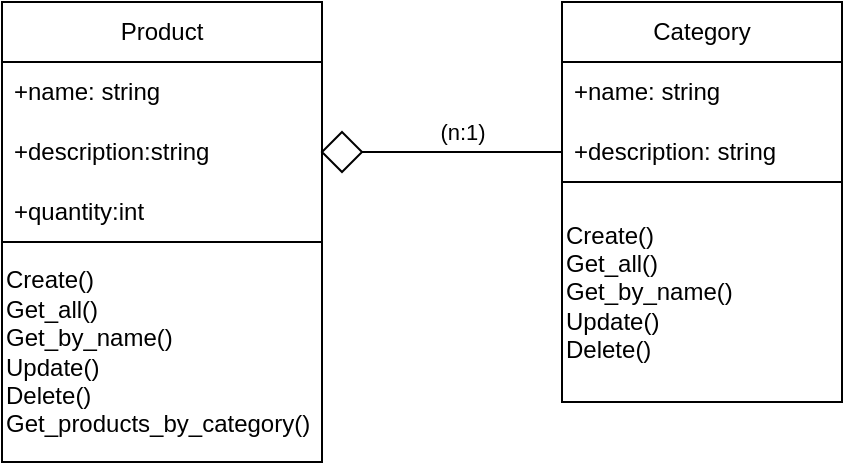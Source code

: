 <mxfile>
    <diagram id="Dx1TXjnr9XMH7GbBT_C2" name="Page-1">
        <mxGraphModel dx="362" dy="264" grid="1" gridSize="10" guides="1" tooltips="1" connect="1" arrows="1" fold="1" page="1" pageScale="1" pageWidth="850" pageHeight="1100" math="0" shadow="0">
            <root>
                <mxCell id="0"/>
                <mxCell id="1" parent="0"/>
                <mxCell id="5" value="Product" style="swimlane;fontStyle=0;childLayout=stackLayout;horizontal=1;startSize=30;horizontalStack=0;resizeParent=1;resizeParentMax=0;resizeLast=0;collapsible=1;marginBottom=0;whiteSpace=wrap;html=1;" parent="1" vertex="1">
                    <mxGeometry x="210" y="170" width="160" height="120" as="geometry"/>
                </mxCell>
                <mxCell id="6" value="+name: string" style="text;strokeColor=none;fillColor=none;align=left;verticalAlign=middle;spacingLeft=4;spacingRight=4;overflow=hidden;points=[[0,0.5],[1,0.5]];portConstraint=eastwest;rotatable=0;whiteSpace=wrap;html=1;" parent="5" vertex="1">
                    <mxGeometry y="30" width="160" height="30" as="geometry"/>
                </mxCell>
                <mxCell id="7" value="+description:string" style="text;strokeColor=none;fillColor=none;align=left;verticalAlign=middle;spacingLeft=4;spacingRight=4;overflow=hidden;points=[[0,0.5],[1,0.5]];portConstraint=eastwest;rotatable=0;whiteSpace=wrap;html=1;" parent="5" vertex="1">
                    <mxGeometry y="60" width="160" height="30" as="geometry"/>
                </mxCell>
                <mxCell id="8" value="+quantity:int" style="text;strokeColor=none;fillColor=none;align=left;verticalAlign=middle;spacingLeft=4;spacingRight=4;overflow=hidden;points=[[0,0.5],[1,0.5]];portConstraint=eastwest;rotatable=0;whiteSpace=wrap;html=1;" parent="5" vertex="1">
                    <mxGeometry y="90" width="160" height="30" as="geometry"/>
                </mxCell>
                <mxCell id="13" value="Category" style="swimlane;fontStyle=0;childLayout=stackLayout;horizontal=1;startSize=30;horizontalStack=0;resizeParent=1;resizeParentMax=0;resizeLast=0;collapsible=1;marginBottom=0;whiteSpace=wrap;html=1;" parent="1" vertex="1">
                    <mxGeometry x="490" y="170" width="140" height="90" as="geometry">
                        <mxRectangle x="630" y="150" width="80" height="30" as="alternateBounds"/>
                    </mxGeometry>
                </mxCell>
                <mxCell id="14" value="+name: string" style="text;strokeColor=none;fillColor=none;align=left;verticalAlign=middle;spacingLeft=4;spacingRight=4;overflow=hidden;points=[[0,0.5],[1,0.5]];portConstraint=eastwest;rotatable=0;whiteSpace=wrap;html=1;dashed=1;dashPattern=8 8;rounded=1;" parent="13" vertex="1">
                    <mxGeometry y="30" width="140" height="30" as="geometry"/>
                </mxCell>
                <mxCell id="15" value="+description: string" style="text;strokeColor=none;fillColor=none;align=left;verticalAlign=middle;spacingLeft=4;spacingRight=4;overflow=hidden;points=[[0,0.5],[1,0.5]];portConstraint=eastwest;rotatable=0;whiteSpace=wrap;html=1;" parent="13" vertex="1">
                    <mxGeometry y="60" width="140" height="30" as="geometry"/>
                </mxCell>
                <mxCell id="21" value="Create()&lt;br&gt;Get_all()&lt;br&gt;Get_by_name()&lt;br&gt;Update()&lt;br&gt;Delete()" style="rounded=0;whiteSpace=wrap;html=1;fillColor=none;align=left;" parent="1" vertex="1">
                    <mxGeometry x="490" y="260" width="140" height="110" as="geometry"/>
                </mxCell>
                <mxCell id="22" value="Create()&lt;br&gt;Get_all()&lt;br&gt;Get_by_name()&lt;br&gt;Update()&lt;br&gt;Delete()&lt;br&gt;Get_products_by_category()" style="rounded=0;whiteSpace=wrap;html=1;fillColor=none;align=left;" parent="1" vertex="1">
                    <mxGeometry x="210" y="290" width="160" height="110" as="geometry"/>
                </mxCell>
                <mxCell id="39" style="edgeStyle=none;html=1;exitX=0;exitY=0.5;exitDx=0;exitDy=0;entryX=1;entryY=0.5;entryDx=0;entryDy=0;startArrow=none;" parent="1" source="41" target="7" edge="1">
                    <mxGeometry relative="1" as="geometry"/>
                </mxCell>
                <mxCell id="40" value="(n:1)" style="edgeLabel;html=1;align=center;verticalAlign=middle;resizable=0;points=[];" parent="39" vertex="1" connectable="0">
                    <mxGeometry x="0.278" y="1" relative="1" as="geometry">
                        <mxPoint x="70" y="-10" as="offset"/>
                    </mxGeometry>
                </mxCell>
                <mxCell id="42" value="" style="edgeStyle=none;html=1;exitX=0;exitY=0.5;exitDx=0;exitDy=0;entryX=1;entryY=0.5;entryDx=0;entryDy=0;endArrow=none;" edge="1" parent="1" source="15" target="41">
                    <mxGeometry relative="1" as="geometry">
                        <mxPoint x="490" y="245" as="sourcePoint"/>
                        <mxPoint x="370" y="245" as="targetPoint"/>
                    </mxGeometry>
                </mxCell>
                <mxCell id="41" value="" style="rhombus;whiteSpace=wrap;html=1;fillColor=#FFFFFF;" vertex="1" parent="1">
                    <mxGeometry x="370" y="235" width="20" height="20" as="geometry"/>
                </mxCell>
            </root>
        </mxGraphModel>
    </diagram>
</mxfile>